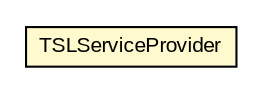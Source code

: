 #!/usr/local/bin/dot
#
# Class diagram 
# Generated by UMLGraph version R5_6-24-gf6e263 (http://www.umlgraph.org/)
#

digraph G {
	edge [fontname="arial",fontsize=10,labelfontname="arial",labelfontsize=10];
	node [fontname="arial",fontsize=10,shape=plaintext];
	nodesep=0.25;
	ranksep=0.5;
	// eu.europa.esig.dss.tsl.TSLServiceProvider
	c698870 [label=<<table title="eu.europa.esig.dss.tsl.TSLServiceProvider" border="0" cellborder="1" cellspacing="0" cellpadding="2" port="p" bgcolor="lemonChiffon" href="./TSLServiceProvider.html">
		<tr><td><table border="0" cellspacing="0" cellpadding="1">
<tr><td align="center" balign="center"> TSLServiceProvider </td></tr>
		</table></td></tr>
		</table>>, URL="./TSLServiceProvider.html", fontname="arial", fontcolor="black", fontsize=10.0];
}

